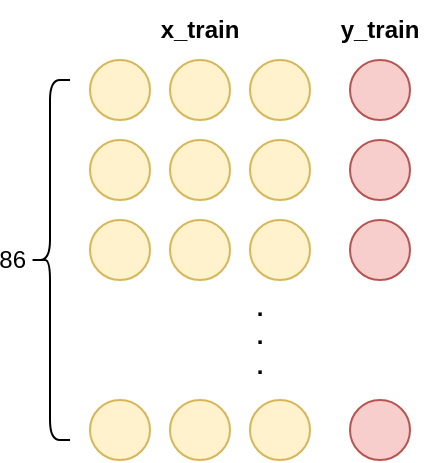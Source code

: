 <mxfile version="26.1.1">
  <diagram name="Page-1" id="Zr7lPtn-PJOUzwLTCg6l">
    <mxGraphModel dx="1114" dy="854" grid="1" gridSize="10" guides="1" tooltips="1" connect="1" arrows="1" fold="1" page="1" pageScale="1" pageWidth="827" pageHeight="1169" math="0" shadow="0">
      <root>
        <mxCell id="0" />
        <mxCell id="1" parent="0" />
        <mxCell id="peLKuCfqjUz0LBz9GFfQ-1" value="" style="ellipse;whiteSpace=wrap;html=1;fillColor=#fff2cc;strokeColor=#d6b656;" vertex="1" parent="1">
          <mxGeometry x="80" y="80" width="30" height="30" as="geometry" />
        </mxCell>
        <mxCell id="peLKuCfqjUz0LBz9GFfQ-2" value="" style="ellipse;whiteSpace=wrap;html=1;fillColor=#fff2cc;strokeColor=#d6b656;" vertex="1" parent="1">
          <mxGeometry x="120" y="80" width="30" height="30" as="geometry" />
        </mxCell>
        <mxCell id="peLKuCfqjUz0LBz9GFfQ-3" value="" style="ellipse;whiteSpace=wrap;html=1;fillColor=#fff2cc;strokeColor=#d6b656;" vertex="1" parent="1">
          <mxGeometry x="160" y="80" width="30" height="30" as="geometry" />
        </mxCell>
        <mxCell id="peLKuCfqjUz0LBz9GFfQ-4" value="" style="ellipse;whiteSpace=wrap;html=1;fillColor=#f8cecc;strokeColor=#b85450;" vertex="1" parent="1">
          <mxGeometry x="210" y="80" width="30" height="30" as="geometry" />
        </mxCell>
        <mxCell id="peLKuCfqjUz0LBz9GFfQ-5" value="" style="ellipse;whiteSpace=wrap;html=1;fillColor=#fff2cc;strokeColor=#d6b656;" vertex="1" parent="1">
          <mxGeometry x="80" y="120" width="30" height="30" as="geometry" />
        </mxCell>
        <mxCell id="peLKuCfqjUz0LBz9GFfQ-6" value="" style="ellipse;whiteSpace=wrap;html=1;fillColor=#fff2cc;strokeColor=#d6b656;" vertex="1" parent="1">
          <mxGeometry x="120" y="120" width="30" height="30" as="geometry" />
        </mxCell>
        <mxCell id="peLKuCfqjUz0LBz9GFfQ-7" value="" style="ellipse;whiteSpace=wrap;html=1;fillColor=#fff2cc;strokeColor=#d6b656;" vertex="1" parent="1">
          <mxGeometry x="160" y="120" width="30" height="30" as="geometry" />
        </mxCell>
        <mxCell id="peLKuCfqjUz0LBz9GFfQ-8" value="" style="ellipse;whiteSpace=wrap;html=1;fillColor=#f8cecc;strokeColor=#b85450;" vertex="1" parent="1">
          <mxGeometry x="210" y="120" width="30" height="30" as="geometry" />
        </mxCell>
        <mxCell id="peLKuCfqjUz0LBz9GFfQ-9" value="" style="ellipse;whiteSpace=wrap;html=1;fillColor=#fff2cc;strokeColor=#d6b656;" vertex="1" parent="1">
          <mxGeometry x="80" y="160" width="30" height="30" as="geometry" />
        </mxCell>
        <mxCell id="peLKuCfqjUz0LBz9GFfQ-10" value="" style="ellipse;whiteSpace=wrap;html=1;fillColor=#fff2cc;strokeColor=#d6b656;" vertex="1" parent="1">
          <mxGeometry x="120" y="160" width="30" height="30" as="geometry" />
        </mxCell>
        <mxCell id="peLKuCfqjUz0LBz9GFfQ-11" value="" style="ellipse;whiteSpace=wrap;html=1;fillColor=#fff2cc;strokeColor=#d6b656;" vertex="1" parent="1">
          <mxGeometry x="160" y="160" width="30" height="30" as="geometry" />
        </mxCell>
        <mxCell id="peLKuCfqjUz0LBz9GFfQ-12" value="" style="ellipse;whiteSpace=wrap;html=1;fillColor=#f8cecc;strokeColor=#b85450;" vertex="1" parent="1">
          <mxGeometry x="210" y="160" width="30" height="30" as="geometry" />
        </mxCell>
        <mxCell id="peLKuCfqjUz0LBz9GFfQ-13" value="x_train" style="text;html=1;align=center;verticalAlign=middle;whiteSpace=wrap;rounded=0;fontStyle=1" vertex="1" parent="1">
          <mxGeometry x="105" y="50" width="60" height="30" as="geometry" />
        </mxCell>
        <mxCell id="peLKuCfqjUz0LBz9GFfQ-14" value="y_train" style="text;html=1;align=center;verticalAlign=middle;whiteSpace=wrap;rounded=0;fontStyle=1" vertex="1" parent="1">
          <mxGeometry x="195" y="50" width="60" height="30" as="geometry" />
        </mxCell>
        <mxCell id="peLKuCfqjUz0LBz9GFfQ-15" value="" style="ellipse;whiteSpace=wrap;html=1;fillColor=#fff2cc;strokeColor=#d6b656;" vertex="1" parent="1">
          <mxGeometry x="80" y="250" width="30" height="30" as="geometry" />
        </mxCell>
        <mxCell id="peLKuCfqjUz0LBz9GFfQ-16" value="" style="ellipse;whiteSpace=wrap;html=1;fillColor=#fff2cc;strokeColor=#d6b656;" vertex="1" parent="1">
          <mxGeometry x="120" y="250" width="30" height="30" as="geometry" />
        </mxCell>
        <mxCell id="peLKuCfqjUz0LBz9GFfQ-17" value="" style="ellipse;whiteSpace=wrap;html=1;fillColor=#fff2cc;strokeColor=#d6b656;" vertex="1" parent="1">
          <mxGeometry x="160" y="250" width="30" height="30" as="geometry" />
        </mxCell>
        <mxCell id="peLKuCfqjUz0LBz9GFfQ-18" value="" style="ellipse;whiteSpace=wrap;html=1;fillColor=#f8cecc;strokeColor=#b85450;" vertex="1" parent="1">
          <mxGeometry x="210" y="250" width="30" height="30" as="geometry" />
        </mxCell>
        <mxCell id="peLKuCfqjUz0LBz9GFfQ-19" value=".&lt;div&gt;.&lt;/div&gt;&lt;div&gt;.&lt;/div&gt;&lt;div&gt;&lt;br&gt;&lt;/div&gt;" style="text;html=1;align=center;verticalAlign=middle;whiteSpace=wrap;rounded=0;fontStyle=1" vertex="1" parent="1">
          <mxGeometry x="150" y="200" width="30" height="50" as="geometry" />
        </mxCell>
        <mxCell id="peLKuCfqjUz0LBz9GFfQ-20" value="86" style="shape=curlyBracket;whiteSpace=wrap;html=1;rounded=1;labelPosition=left;verticalLabelPosition=middle;align=right;verticalAlign=middle;" vertex="1" parent="1">
          <mxGeometry x="50" y="90" width="20" height="180" as="geometry" />
        </mxCell>
      </root>
    </mxGraphModel>
  </diagram>
</mxfile>
